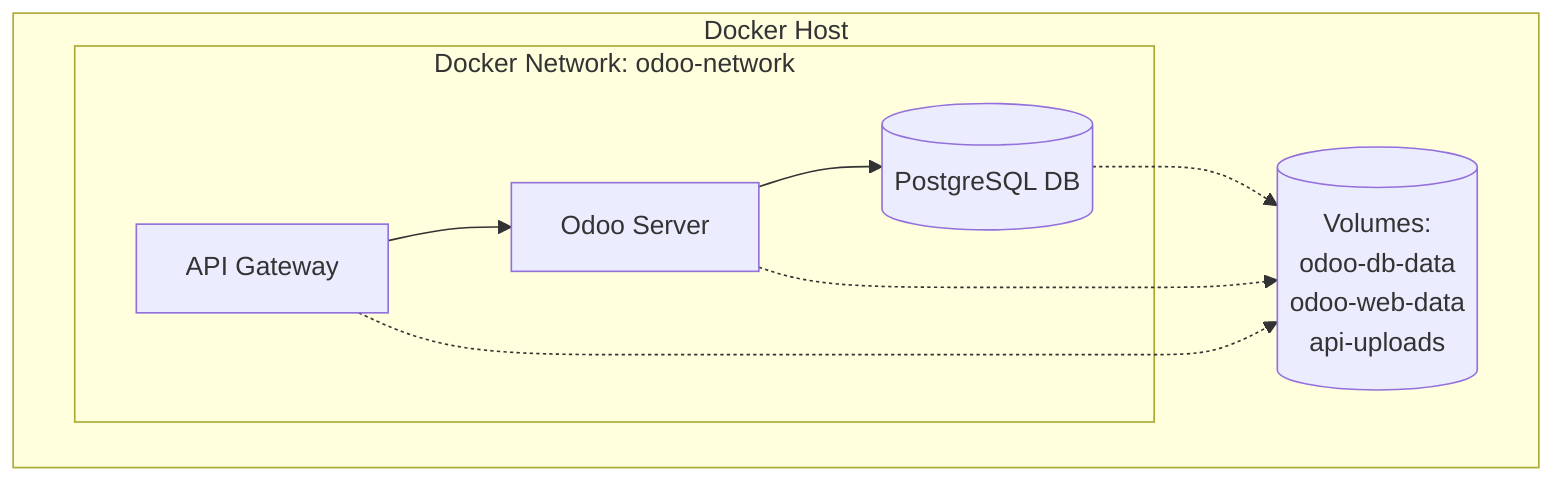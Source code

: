 flowchart TB
    subgraph Docker["Docker Host"]
        subgraph Network["Docker Network: odoo-network"]
            DB[(PostgreSQL DB)]
            Odoo[Odoo Server]
            API[API Gateway]
        end
        
        Volumes[("Volumes:
        odoo-db-data
        odoo-web-data
        api-uploads")]
    end
    
    API --> Odoo
    Odoo --> DB
    DB -.-> Volumes
    Odoo -.-> Volumes
    API -.-> Volumes
